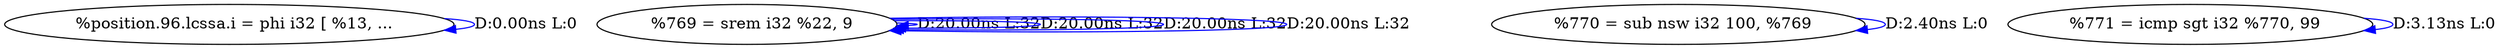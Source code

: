 digraph {
Node0x28a19c0[label="  %position.96.lcssa.i = phi i32 [ %13, ..."];
Node0x28a19c0 -> Node0x28a19c0[label="D:0.00ns L:0",color=blue];
Node0x28a1aa0[label="  %769 = srem i32 %22, 9"];
Node0x28a1aa0 -> Node0x28a1aa0[label="D:20.00ns L:32",color=blue];
Node0x28a1aa0 -> Node0x28a1aa0[label="D:20.00ns L:32",color=blue];
Node0x28a1aa0 -> Node0x28a1aa0[label="D:20.00ns L:32",color=blue];
Node0x28a1aa0 -> Node0x28a1aa0[label="D:20.00ns L:32",color=blue];
Node0x28a1b80[label="  %770 = sub nsw i32 100, %769"];
Node0x28a1b80 -> Node0x28a1b80[label="D:2.40ns L:0",color=blue];
Node0x28a1c60[label="  %771 = icmp sgt i32 %770, 99"];
Node0x28a1c60 -> Node0x28a1c60[label="D:3.13ns L:0",color=blue];
}
